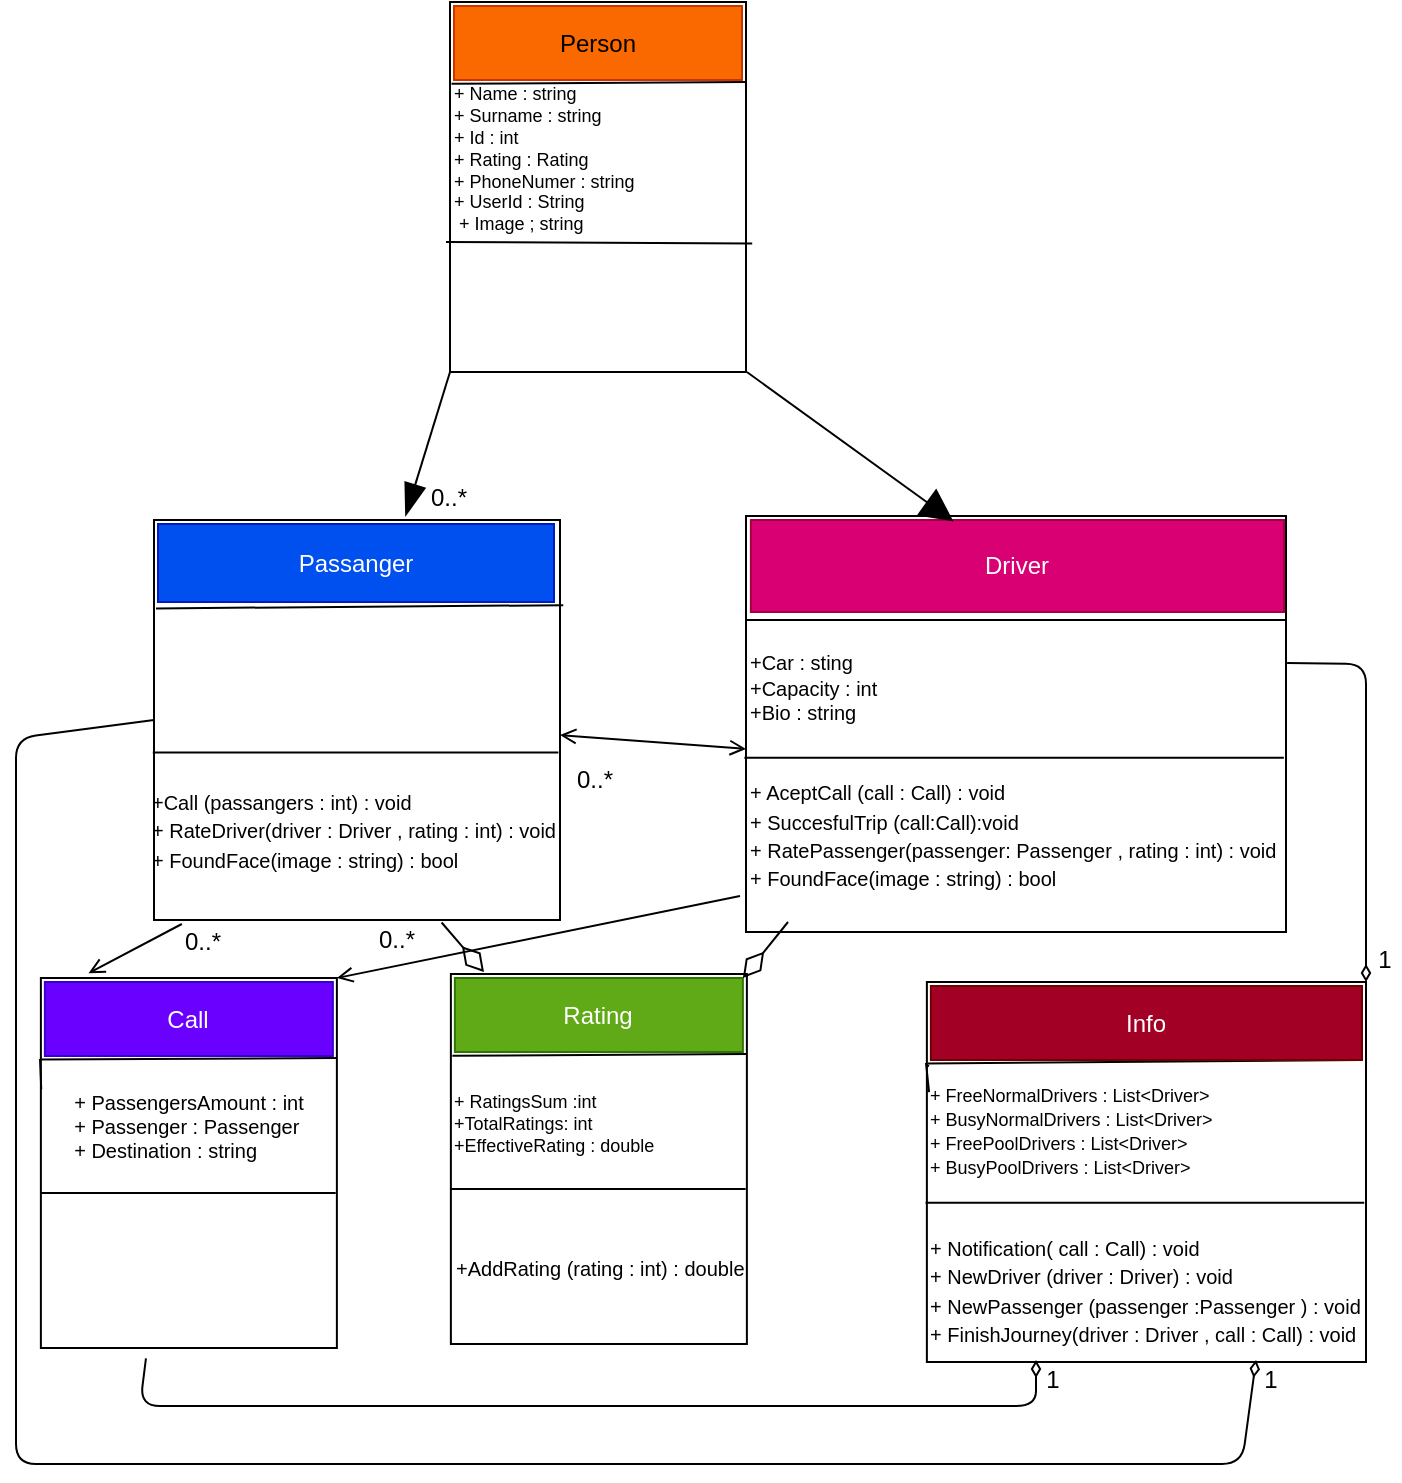<mxfile>
    <diagram id="h2ausnnGMONv08gCMSYq" name="Página-1">
        <mxGraphModel dx="1031" dy="432" grid="0" gridSize="10" guides="1" tooltips="1" connect="1" arrows="1" fold="1" page="0" pageScale="1" pageWidth="827" pageHeight="1169" math="0" shadow="0">
            <root>
                <mxCell id="0"/>
                <mxCell id="1" parent="0"/>
                <mxCell id="-Rs1106N0qgLvqjzAEud-1" value="&lt;div style=&quot;text-align: left;&quot;&gt;&lt;br&gt;&lt;/div&gt;" style="rounded=0;whiteSpace=wrap;html=1;hachureGap=4;gradientColor=none;fillColor=default;" parent="1" vertex="1">
                    <mxGeometry x="131" y="140" width="148" height="185" as="geometry"/>
                </mxCell>
                <mxCell id="-Rs1106N0qgLvqjzAEud-7" value="" style="edgeStyle=none;orthogonalLoop=1;jettySize=auto;html=1;rounded=0;endArrow=none;startSize=14;endSize=14;sourcePerimeterSpacing=8;targetPerimeterSpacing=8;curved=1;entryX=0;entryY=1;entryDx=0;entryDy=0;endFill=0;exitX=0.625;exitY=-0.1;exitDx=0;exitDy=0;exitPerimeter=0;startArrow=blockThin;startFill=1;" parent="1" source="2NP4AydjIx5wnO26K9SO-3" target="-Rs1106N0qgLvqjzAEud-1" edge="1">
                    <mxGeometry width="120" relative="1" as="geometry">
                        <mxPoint x="44" y="394" as="sourcePoint"/>
                        <mxPoint x="85" y="285" as="targetPoint"/>
                        <Array as="points"/>
                    </mxGeometry>
                </mxCell>
                <mxCell id="-Rs1106N0qgLvqjzAEud-8" value="" style="edgeStyle=none;orthogonalLoop=1;jettySize=auto;html=1;rounded=0;endArrow=none;startSize=14;endSize=14;sourcePerimeterSpacing=8;targetPerimeterSpacing=8;curved=1;endFill=0;exitX=0.005;exitY=0.221;exitDx=0;exitDy=0;exitPerimeter=0;" parent="1" source="-Rs1106N0qgLvqjzAEud-1" edge="1">
                    <mxGeometry width="120" relative="1" as="geometry">
                        <mxPoint x="107" y="182" as="sourcePoint"/>
                        <mxPoint x="279" y="180" as="targetPoint"/>
                        <Array as="points"/>
                    </mxGeometry>
                </mxCell>
                <mxCell id="-Rs1106N0qgLvqjzAEud-9" value="Person" style="text;strokeColor=#C73500;fillColor=#fa6800;html=1;align=center;verticalAlign=middle;whiteSpace=wrap;rounded=0;hachureGap=4;fontColor=#000000;" parent="1" vertex="1">
                    <mxGeometry x="133" y="142" width="144" height="37" as="geometry"/>
                </mxCell>
                <mxCell id="-Rs1106N0qgLvqjzAEud-10" value="" style="edgeStyle=none;orthogonalLoop=1;jettySize=auto;html=1;rounded=0;endArrow=none;endFill=0;startSize=14;endSize=14;sourcePerimeterSpacing=8;targetPerimeterSpacing=8;curved=1;entryX=1.021;entryY=0.653;entryDx=0;entryDy=0;entryPerimeter=0;" parent="1" target="-Rs1106N0qgLvqjzAEud-1" edge="1">
                    <mxGeometry width="120" relative="1" as="geometry">
                        <mxPoint x="129" y="260" as="sourcePoint"/>
                        <mxPoint x="251" y="254" as="targetPoint"/>
                        <Array as="points"/>
                    </mxGeometry>
                </mxCell>
                <mxCell id="11" value="" style="edgeStyle=none;html=1;startArrow=open;startFill=0;endArrow=open;endFill=0;" edge="1" parent="1" source="2NP4AydjIx5wnO26K9SO-1" target="00fC73_3xEAyOy2aGItD-14">
                    <mxGeometry relative="1" as="geometry"/>
                </mxCell>
                <mxCell id="2NP4AydjIx5wnO26K9SO-1" value="" style="rounded=0;whiteSpace=wrap;html=1;hachureGap=4;gradientColor=none;fillColor=default;" parent="1" vertex="1">
                    <mxGeometry x="-17" y="399" width="203" height="200" as="geometry"/>
                </mxCell>
                <mxCell id="2NP4AydjIx5wnO26K9SO-2" value="" style="edgeStyle=none;orthogonalLoop=1;jettySize=auto;html=1;rounded=0;endArrow=none;startSize=14;endSize=14;sourcePerimeterSpacing=8;targetPerimeterSpacing=8;curved=1;endFill=0;exitX=0.005;exitY=0.221;exitDx=0;exitDy=0;exitPerimeter=0;entryX=1.008;entryY=0.213;entryDx=0;entryDy=0;entryPerimeter=0;" parent="1" source="2NP4AydjIx5wnO26K9SO-1" edge="1" target="2NP4AydjIx5wnO26K9SO-1">
                    <mxGeometry width="120" relative="1" as="geometry">
                        <mxPoint x="-41" y="441" as="sourcePoint"/>
                        <mxPoint x="171" y="443" as="targetPoint"/>
                        <Array as="points"/>
                    </mxGeometry>
                </mxCell>
                <mxCell id="2NP4AydjIx5wnO26K9SO-3" value="Passanger" style="text;strokeColor=#001DBC;fillColor=#0050ef;html=1;align=center;verticalAlign=middle;whiteSpace=wrap;rounded=0;hachureGap=4;fontColor=#ffffff;" parent="1" vertex="1">
                    <mxGeometry x="-15" y="401" width="198" height="39" as="geometry"/>
                </mxCell>
                <mxCell id="2NP4AydjIx5wnO26K9SO-4" value="" style="edgeStyle=none;orthogonalLoop=1;jettySize=auto;html=1;rounded=0;endArrow=none;endFill=0;startSize=14;endSize=14;sourcePerimeterSpacing=8;targetPerimeterSpacing=8;curved=1;exitX=-0.003;exitY=0.581;exitDx=0;exitDy=0;exitPerimeter=0;entryX=0.996;entryY=0.581;entryDx=0;entryDy=0;entryPerimeter=0;" parent="1" source="2NP4AydjIx5wnO26K9SO-1" target="2NP4AydjIx5wnO26K9SO-1" edge="1">
                    <mxGeometry width="120" relative="1" as="geometry">
                        <mxPoint x="-17.0" y="513" as="sourcePoint"/>
                        <mxPoint x="103" y="513" as="targetPoint"/>
                        <Array as="points"/>
                    </mxGeometry>
                </mxCell>
                <mxCell id="2NP4AydjIx5wnO26K9SO-5" value="" style="rounded=0;whiteSpace=wrap;html=1;hachureGap=4;gradientColor=none;fillColor=default;align=left;" parent="1" vertex="1">
                    <mxGeometry x="279" y="397" width="270" height="208" as="geometry"/>
                </mxCell>
                <mxCell id="2NP4AydjIx5wnO26K9SO-6" value="" style="edgeStyle=none;orthogonalLoop=1;jettySize=auto;html=1;rounded=0;endArrow=none;startSize=14;endSize=14;targetPerimeterSpacing=8;curved=1;endFill=0;exitX=0;exitY=0.25;exitDx=0;exitDy=0;startArrow=none;entryX=1;entryY=0.25;entryDx=0;entryDy=0;" parent="1" source="2NP4AydjIx5wnO26K9SO-5" edge="1" target="2NP4AydjIx5wnO26K9SO-5">
                    <mxGeometry width="120" relative="1" as="geometry">
                        <mxPoint x="293.742" y="439.785" as="sourcePoint"/>
                        <mxPoint x="427.44" y="437" as="targetPoint"/>
                        <Array as="points"/>
                    </mxGeometry>
                </mxCell>
                <mxCell id="2NP4AydjIx5wnO26K9SO-7" value="Driver" style="text;strokeColor=#A50040;fillColor=#d80073;html=1;align=center;verticalAlign=middle;whiteSpace=wrap;rounded=0;hachureGap=4;fontColor=#ffffff;" parent="1" vertex="1">
                    <mxGeometry x="281.44" y="399" width="266.56" height="46" as="geometry"/>
                </mxCell>
                <mxCell id="2NP4AydjIx5wnO26K9SO-8" value="" style="edgeStyle=none;orthogonalLoop=1;jettySize=auto;html=1;rounded=0;endArrow=none;endFill=0;startSize=14;endSize=14;sourcePerimeterSpacing=8;targetPerimeterSpacing=8;curved=1;exitX=-0.003;exitY=0.581;exitDx=0;exitDy=0;exitPerimeter=0;entryX=0.996;entryY=0.581;entryDx=0;entryDy=0;entryPerimeter=0;" parent="1" source="2NP4AydjIx5wnO26K9SO-5" target="2NP4AydjIx5wnO26K9SO-5" edge="1">
                    <mxGeometry width="120" relative="1" as="geometry">
                        <mxPoint x="279.44" y="511" as="sourcePoint"/>
                        <mxPoint x="399.44" y="511" as="targetPoint"/>
                        <Array as="points"/>
                    </mxGeometry>
                </mxCell>
                <mxCell id="2NP4AydjIx5wnO26K9SO-9" value="" style="edgeStyle=none;orthogonalLoop=1;jettySize=auto;html=1;rounded=0;endArrow=none;startSize=14;endSize=14;sourcePerimeterSpacing=8;targetPerimeterSpacing=8;curved=1;entryX=0;entryY=1;entryDx=0;entryDy=0;endFill=0;exitX=0.38;exitY=0.015;exitDx=0;exitDy=0;exitPerimeter=0;startArrow=block;startFill=1;" parent="1" source="2NP4AydjIx5wnO26K9SO-7" edge="1">
                    <mxGeometry width="120" relative="1" as="geometry">
                        <mxPoint x="326" y="393" as="sourcePoint"/>
                        <mxPoint x="279.44" y="325.0" as="targetPoint"/>
                        <Array as="points"/>
                    </mxGeometry>
                </mxCell>
                <mxCell id="2NP4AydjIx5wnO26K9SO-11" value="&lt;div style=&quot;font-size: 9px&quot;&gt;&lt;font style=&quot;font-size: 9px&quot;&gt;+ Name : string&lt;/font&gt;&lt;/div&gt;&lt;div style=&quot;font-size: 9px&quot;&gt;&lt;span&gt;&lt;font style=&quot;font-size: 9px&quot;&gt;+ Surname : string&lt;/font&gt;&lt;/span&gt;&lt;/div&gt;&lt;div style=&quot;font-size: 9px&quot;&gt;&lt;span&gt;&lt;font style=&quot;font-size: 9px&quot;&gt;+ Id : int&lt;/font&gt;&lt;/span&gt;&lt;/div&gt;&lt;div style=&quot;font-size: 9px&quot;&gt;&lt;span&gt;&lt;font style=&quot;font-size: 9px&quot;&gt;+ Rating : Rating&lt;/font&gt;&lt;/span&gt;&lt;/div&gt;&lt;div style=&quot;font-size: 9px&quot;&gt;&lt;font style=&quot;font-size: 9px&quot;&gt;+ PhoneNumer : string&lt;/font&gt;&lt;/div&gt;&lt;div style=&quot;font-size: 9px&quot;&gt;&lt;font style=&quot;font-size: 9px&quot;&gt;+ UserId : String&lt;/font&gt;&lt;/div&gt;&lt;div style=&quot;font-size: 9px&quot;&gt;&lt;font style=&quot;font-size: 9px&quot;&gt;&amp;nbsp;+ Image ; string&lt;/font&gt;&lt;/div&gt;&lt;div style=&quot;font-size: 9px&quot;&gt;&lt;font style=&quot;font-size: 9px&quot;&gt;&lt;br&gt;&lt;/font&gt;&lt;/div&gt;" style="text;html=1;strokeColor=none;fillColor=none;align=left;verticalAlign=middle;whiteSpace=wrap;rounded=0;" parent="1" vertex="1">
                    <mxGeometry x="131.44" y="184" width="147" height="79" as="geometry"/>
                </mxCell>
                <mxCell id="2NP4AydjIx5wnO26K9SO-12" value="" style="rounded=0;whiteSpace=wrap;html=1;hachureGap=4;gradientColor=none;fillColor=default;" parent="1" vertex="1">
                    <mxGeometry x="131.44" y="626" width="148" height="185" as="geometry"/>
                </mxCell>
                <mxCell id="2NP4AydjIx5wnO26K9SO-13" value="" style="edgeStyle=none;orthogonalLoop=1;jettySize=auto;html=1;rounded=0;endArrow=none;startSize=14;endSize=14;sourcePerimeterSpacing=8;targetPerimeterSpacing=8;curved=1;endFill=0;exitX=0.005;exitY=0.221;exitDx=0;exitDy=0;exitPerimeter=0;" parent="1" source="2NP4AydjIx5wnO26K9SO-12" edge="1">
                    <mxGeometry width="120" relative="1" as="geometry">
                        <mxPoint x="107.44" y="668" as="sourcePoint"/>
                        <mxPoint x="279.44" y="666" as="targetPoint"/>
                        <Array as="points"/>
                    </mxGeometry>
                </mxCell>
                <mxCell id="2NP4AydjIx5wnO26K9SO-14" value="Rating" style="text;strokeColor=#2D7600;fillColor=#60a917;html=1;align=center;verticalAlign=middle;whiteSpace=wrap;rounded=0;hachureGap=4;fontColor=#ffffff;" parent="1" vertex="1">
                    <mxGeometry x="133.44" y="628" width="144" height="37" as="geometry"/>
                </mxCell>
                <mxCell id="2NP4AydjIx5wnO26K9SO-15" value="" style="edgeStyle=none;orthogonalLoop=1;jettySize=auto;html=1;rounded=0;endArrow=none;endFill=0;startSize=14;endSize=14;sourcePerimeterSpacing=8;targetPerimeterSpacing=8;curved=1;exitX=-0.003;exitY=0.581;exitDx=0;exitDy=0;exitPerimeter=0;entryX=0.996;entryY=0.581;entryDx=0;entryDy=0;entryPerimeter=0;" parent="1" source="2NP4AydjIx5wnO26K9SO-12" target="2NP4AydjIx5wnO26K9SO-12" edge="1">
                    <mxGeometry width="120" relative="1" as="geometry">
                        <mxPoint x="131.44" y="740" as="sourcePoint"/>
                        <mxPoint x="251.44" y="740" as="targetPoint"/>
                        <Array as="points"/>
                    </mxGeometry>
                </mxCell>
                <mxCell id="2NP4AydjIx5wnO26K9SO-18" value="" style="edgeStyle=none;orthogonalLoop=1;jettySize=auto;html=1;rounded=0;endArrow=diamondThin;startSize=14;endSize=14;sourcePerimeterSpacing=8;targetPerimeterSpacing=8;curved=1;endFill=0;exitX=0.686;exitY=0.992;exitDx=0;exitDy=0;exitPerimeter=0;startArrow=none;startFill=0;" parent="1" edge="1" source="00fC73_3xEAyOy2aGItD-5">
                    <mxGeometry width="120" relative="1" as="geometry">
                        <mxPoint x="130" y="606" as="sourcePoint"/>
                        <mxPoint x="148" y="625" as="targetPoint"/>
                        <Array as="points"/>
                    </mxGeometry>
                </mxCell>
                <mxCell id="2NP4AydjIx5wnO26K9SO-19" value="" style="edgeStyle=none;orthogonalLoop=1;jettySize=auto;html=1;rounded=0;endArrow=diamondThin;startSize=14;endSize=14;sourcePerimeterSpacing=8;targetPerimeterSpacing=8;curved=1;endFill=0;entryX=1;entryY=0;entryDx=0;entryDy=0;" parent="1" target="2NP4AydjIx5wnO26K9SO-14" edge="1">
                    <mxGeometry width="120" relative="1" as="geometry">
                        <mxPoint x="300" y="600" as="sourcePoint"/>
                        <mxPoint x="348" y="620.7" as="targetPoint"/>
                        <Array as="points"/>
                    </mxGeometry>
                </mxCell>
                <mxCell id="17" style="edgeStyle=none;html=1;startArrow=none;startFill=0;endArrow=open;endFill=0;entryX=0.161;entryY=-0.013;entryDx=0;entryDy=0;entryPerimeter=0;" edge="1" parent="1" source="00fC73_3xEAyOy2aGItD-5" target="2">
                    <mxGeometry relative="1" as="geometry">
                        <mxPoint x="-49.667" y="620.889" as="targetPoint"/>
                    </mxGeometry>
                </mxCell>
                <mxCell id="00fC73_3xEAyOy2aGItD-5" value="&lt;div&gt;&lt;font style=&quot;font-size: 10px&quot;&gt;+Call (passangers : int) : void&lt;/font&gt;&lt;/div&gt;&lt;div&gt;&lt;font style=&quot;font-size: 10px&quot;&gt;+ RateDriver(driver : Driver , rating : int) : void&lt;/font&gt;&lt;/div&gt;&lt;div&gt;&lt;font style=&quot;font-size: 10px&quot;&gt;+ FoundFace(image : string) : bool&lt;/font&gt;&lt;/div&gt;" style="text;html=1;strokeColor=none;fillColor=none;align=left;verticalAlign=middle;whiteSpace=wrap;rounded=0;" parent="1" vertex="1">
                    <mxGeometry x="-20" y="506" width="214" height="95" as="geometry"/>
                </mxCell>
                <mxCell id="00fC73_3xEAyOy2aGItD-8" value="&lt;div style=&quot;font-size: 9px&quot;&gt;&lt;font style=&quot;font-size: 9px&quot;&gt;+ RatingsSum :int&lt;/font&gt;&lt;/div&gt;&lt;div style=&quot;font-size: 9px&quot;&gt;&lt;font style=&quot;font-size: 9px&quot;&gt;+TotalRatings: int&amp;nbsp;&lt;/font&gt;&lt;/div&gt;&lt;div style=&quot;font-size: 9px&quot;&gt;&lt;font style=&quot;font-size: 9px&quot;&gt;+EffectiveRating : double&lt;/font&gt;&lt;/div&gt;" style="text;html=1;strokeColor=none;fillColor=none;align=left;verticalAlign=middle;whiteSpace=wrap;rounded=0;" parent="1" vertex="1">
                    <mxGeometry x="131" y="668" width="150" height="65" as="geometry"/>
                </mxCell>
                <mxCell id="00fC73_3xEAyOy2aGItD-13" value="+AddRating (rating : int) : double" style="text;html=1;strokeColor=none;fillColor=none;align=left;verticalAlign=middle;whiteSpace=wrap;rounded=0;fontSize=10;" parent="1" vertex="1">
                    <mxGeometry x="132" y="735" width="149" height="75" as="geometry"/>
                </mxCell>
                <mxCell id="00fC73_3xEAyOy2aGItD-14" value="&lt;div&gt;&lt;span style=&quot;font-size: 10px&quot;&gt;+Car : sting&amp;nbsp;&lt;/span&gt;&lt;br&gt;&lt;/div&gt;&lt;div&gt;&lt;font style=&quot;font-size: 10px&quot;&gt;&lt;div&gt;+Capacity : int&lt;/div&gt;&lt;div&gt;+Bio : string&lt;/div&gt;&lt;div&gt;&lt;br style=&quot;font-size: 12px&quot;&gt;&lt;/div&gt;&lt;/font&gt;&lt;/div&gt;&lt;div&gt;&lt;font style=&quot;font-size: 10px&quot;&gt;&lt;br&gt;&lt;/font&gt;&lt;/div&gt;&lt;div&gt;&lt;font style=&quot;font-size: 10px&quot;&gt;+ AceptCall (call : Call) : void&lt;/font&gt;&lt;/div&gt;&lt;div&gt;&lt;font style=&quot;font-size: 10px&quot;&gt;+ SuccesfulTrip (call:Call):void&lt;/font&gt;&lt;/div&gt;&lt;span style=&quot;font-size: 10px&quot;&gt;+ RatePassenger(passenger: Passenger , rating : int) : void&lt;br&gt;&lt;/span&gt;&lt;span style=&quot;font-size: 10px&quot;&gt;+ FoundFace(image : string) : bool&lt;/span&gt;" style="text;html=1;strokeColor=none;fillColor=none;align=left;verticalAlign=middle;whiteSpace=wrap;rounded=0;" parent="1" vertex="1">
                    <mxGeometry x="279" y="447" width="270" height="153" as="geometry"/>
                </mxCell>
                <mxCell id="18" style="edgeStyle=none;html=1;exitX=1;exitY=0;exitDx=0;exitDy=0;entryX=1.002;entryY=0.154;entryDx=0;entryDy=0;entryPerimeter=0;startArrow=diamondThin;startFill=0;endArrow=none;endFill=0;" edge="1" parent="1" source="00fC73_3xEAyOy2aGItD-16" target="00fC73_3xEAyOy2aGItD-14">
                    <mxGeometry relative="1" as="geometry">
                        <Array as="points">
                            <mxPoint x="589" y="471"/>
                        </Array>
                    </mxGeometry>
                </mxCell>
                <mxCell id="00fC73_3xEAyOy2aGItD-16" value="" style="rounded=0;whiteSpace=wrap;html=1;hachureGap=4;gradientColor=none;fillColor=default;" parent="1" vertex="1">
                    <mxGeometry x="369.44" y="630" width="219.56" height="190" as="geometry"/>
                </mxCell>
                <mxCell id="00fC73_3xEAyOy2aGItD-17" value="" style="edgeStyle=none;orthogonalLoop=1;jettySize=auto;html=1;rounded=0;endArrow=none;startSize=14;endSize=14;targetPerimeterSpacing=8;curved=1;endFill=0;exitX=0.005;exitY=0.221;exitDx=0;exitDy=0;exitPerimeter=0;startArrow=none;entryX=1;entryY=1;entryDx=0;entryDy=0;" parent="1" edge="1" target="00fC73_3xEAyOy2aGItD-18">
                    <mxGeometry width="120" relative="1" as="geometry">
                        <mxPoint x="369.742" y="670.785" as="sourcePoint"/>
                        <mxPoint x="517.44" y="670" as="targetPoint"/>
                        <Array as="points"/>
                    </mxGeometry>
                </mxCell>
                <mxCell id="00fC73_3xEAyOy2aGItD-18" value="Info" style="text;strokeColor=#6F0000;fillColor=#a20025;html=1;align=center;verticalAlign=middle;whiteSpace=wrap;rounded=0;hachureGap=4;fontColor=#ffffff;" parent="1" vertex="1">
                    <mxGeometry x="371.44" y="632" width="215.56" height="37" as="geometry"/>
                </mxCell>
                <mxCell id="00fC73_3xEAyOy2aGItD-19" value="" style="edgeStyle=none;orthogonalLoop=1;jettySize=auto;html=1;rounded=0;endArrow=none;endFill=0;startSize=14;endSize=14;sourcePerimeterSpacing=8;targetPerimeterSpacing=8;curved=1;exitX=-0.003;exitY=0.581;exitDx=0;exitDy=0;exitPerimeter=0;entryX=0.996;entryY=0.581;entryDx=0;entryDy=0;entryPerimeter=0;" parent="1" source="00fC73_3xEAyOy2aGItD-16" target="00fC73_3xEAyOy2aGItD-16" edge="1">
                    <mxGeometry width="120" relative="1" as="geometry">
                        <mxPoint x="369.44" y="744" as="sourcePoint"/>
                        <mxPoint x="489.44" y="744" as="targetPoint"/>
                        <Array as="points"/>
                    </mxGeometry>
                </mxCell>
                <mxCell id="00fC73_3xEAyOy2aGItD-21" value="" style="edgeStyle=none;orthogonalLoop=1;jettySize=auto;html=1;rounded=0;endArrow=none;startSize=14;endSize=14;curved=1;endFill=0;exitX=0.005;exitY=0.221;exitDx=0;exitDy=0;exitPerimeter=0;startArrow=none;" parent="1" source="00fC73_3xEAyOy2aGItD-23" edge="1">
                    <mxGeometry width="120" relative="1" as="geometry">
                        <mxPoint x="370.18" y="670.885" as="sourcePoint"/>
                        <mxPoint x="369" y="670.503" as="targetPoint"/>
                        <Array as="points"/>
                    </mxGeometry>
                </mxCell>
                <mxCell id="19" style="edgeStyle=none;html=1;exitX=0.25;exitY=1;exitDx=0;exitDy=0;startArrow=diamondThin;startFill=0;endArrow=none;endFill=0;entryX=0.355;entryY=1.028;entryDx=0;entryDy=0;entryPerimeter=0;" edge="1" parent="1" source="00fC73_3xEAyOy2aGItD-22" target="2">
                    <mxGeometry relative="1" as="geometry">
                        <mxPoint x="-23.593" y="818.815" as="targetPoint"/>
                        <Array as="points">
                            <mxPoint x="424" y="842"/>
                            <mxPoint x="-24" y="842"/>
                        </Array>
                    </mxGeometry>
                </mxCell>
                <mxCell id="20" style="edgeStyle=none;html=1;exitX=0.75;exitY=1;exitDx=0;exitDy=0;entryX=0;entryY=0.5;entryDx=0;entryDy=0;startArrow=diamondThin;startFill=0;endArrow=none;endFill=0;" edge="1" parent="1" source="00fC73_3xEAyOy2aGItD-22" target="2NP4AydjIx5wnO26K9SO-1">
                    <mxGeometry relative="1" as="geometry">
                        <Array as="points">
                            <mxPoint x="527" y="871"/>
                            <mxPoint x="-86" y="871"/>
                            <mxPoint x="-86" y="508"/>
                        </Array>
                    </mxGeometry>
                </mxCell>
                <mxCell id="00fC73_3xEAyOy2aGItD-22" value="&lt;span style=&quot;font-size: 10px&quot;&gt;+ Notification( call : Call) : void&lt;br&gt;+ NewDriver (driver : Driver) : void&lt;br&gt;&lt;/span&gt;&lt;span style=&quot;font-size: 10px&quot;&gt;+ NewPassenger (passenger :Passenger ) : void&lt;/span&gt;&lt;span style=&quot;font-size: 10px&quot;&gt;&lt;br&gt;+ FinishJourney(driver : Driver , call : Call) : void&lt;br&gt;&lt;/span&gt;" style="text;html=1;strokeColor=none;fillColor=none;align=left;verticalAlign=middle;whiteSpace=wrap;rounded=0;" parent="1" vertex="1">
                    <mxGeometry x="369" y="748" width="220" height="71" as="geometry"/>
                </mxCell>
                <mxCell id="00fC73_3xEAyOy2aGItD-23" value="&lt;font style=&quot;font-size: 9px&quot;&gt;+ FreeNormalDrivers : List&amp;lt;Driver&amp;gt;&lt;br&gt;+ BusyNormalDrivers : List&amp;lt;Driver&amp;gt;&lt;br&gt;+ FreePoolDrivers : List&amp;lt;Driver&amp;gt;&lt;br&gt;+ BusyPoolDrivers : List&amp;lt;Driver&amp;gt;&lt;br&gt;&lt;/font&gt;" style="text;html=1;strokeColor=none;fillColor=none;align=left;verticalAlign=middle;whiteSpace=wrap;rounded=0;fontSize=10;" parent="1" vertex="1">
                    <mxGeometry x="369.44" y="670" width="220.56" height="68" as="geometry"/>
                </mxCell>
                <mxCell id="00fC73_3xEAyOy2aGItD-24" value="" style="edgeStyle=none;orthogonalLoop=1;jettySize=auto;html=1;rounded=0;endArrow=none;startSize=14;endSize=14;sourcePerimeterSpacing=8;curved=1;endFill=0;exitX=0.005;exitY=0.221;exitDx=0;exitDy=0;exitPerimeter=0;" parent="1" source="00fC73_3xEAyOy2aGItD-16" target="00fC73_3xEAyOy2aGItD-23" edge="1">
                    <mxGeometry width="120" relative="1" as="geometry">
                        <mxPoint x="370.18" y="670.885" as="sourcePoint"/>
                        <mxPoint x="369" y="670.503" as="targetPoint"/>
                        <Array as="points"/>
                    </mxGeometry>
                </mxCell>
                <mxCell id="16" style="edgeStyle=none;html=1;exitX=1;exitY=0;exitDx=0;exitDy=0;endArrow=none;endFill=0;startArrow=open;startFill=0;" edge="1" parent="1" source="2">
                    <mxGeometry relative="1" as="geometry">
                        <mxPoint x="276" y="587" as="targetPoint"/>
                    </mxGeometry>
                </mxCell>
                <mxCell id="2" value="" style="rounded=0;whiteSpace=wrap;html=1;hachureGap=4;gradientColor=none;fillColor=default;" parent="1" vertex="1">
                    <mxGeometry x="-73.56" y="628" width="148" height="185" as="geometry"/>
                </mxCell>
                <mxCell id="3" value="" style="edgeStyle=none;orthogonalLoop=1;jettySize=auto;html=1;rounded=0;endArrow=none;startSize=14;endSize=14;targetPerimeterSpacing=8;curved=1;endFill=0;exitX=0.005;exitY=0.221;exitDx=0;exitDy=0;exitPerimeter=0;startArrow=none;" parent="1" edge="1">
                    <mxGeometry width="120" relative="1" as="geometry">
                        <mxPoint x="-73.258" y="668.785" as="sourcePoint"/>
                        <mxPoint x="74.44" y="668" as="targetPoint"/>
                        <Array as="points"/>
                    </mxGeometry>
                </mxCell>
                <mxCell id="4" value="Call" style="text;strokeColor=#3700CC;fillColor=#6a00ff;html=1;align=center;verticalAlign=middle;whiteSpace=wrap;rounded=0;hachureGap=4;fontColor=#ffffff;" parent="1" vertex="1">
                    <mxGeometry x="-71.56" y="630" width="144" height="37" as="geometry"/>
                </mxCell>
                <mxCell id="5" value="" style="edgeStyle=none;orthogonalLoop=1;jettySize=auto;html=1;rounded=0;endArrow=none;endFill=0;startSize=14;endSize=14;sourcePerimeterSpacing=8;targetPerimeterSpacing=8;curved=1;exitX=-0.003;exitY=0.581;exitDx=0;exitDy=0;exitPerimeter=0;entryX=0.996;entryY=0.581;entryDx=0;entryDy=0;entryPerimeter=0;" parent="1" source="2" target="2" edge="1">
                    <mxGeometry width="120" relative="1" as="geometry">
                        <mxPoint x="-73.56" y="742" as="sourcePoint"/>
                        <mxPoint x="46.44" y="742" as="targetPoint"/>
                        <Array as="points"/>
                    </mxGeometry>
                </mxCell>
                <mxCell id="6" value="" style="edgeStyle=none;orthogonalLoop=1;jettySize=auto;html=1;rounded=0;endArrow=none;startSize=14;endSize=14;curved=1;endFill=0;exitX=0.005;exitY=0.221;exitDx=0;exitDy=0;exitPerimeter=0;startArrow=none;" parent="1" source="8" edge="1">
                    <mxGeometry width="120" relative="1" as="geometry">
                        <mxPoint x="-72.82" y="668.885" as="sourcePoint"/>
                        <mxPoint x="-74" y="668.503" as="targetPoint"/>
                        <Array as="points"/>
                    </mxGeometry>
                </mxCell>
                <mxCell id="8" value="&lt;div style=&quot;text-align: left&quot;&gt;&lt;span&gt;+ PassengersAmount : int&lt;/span&gt;&lt;/div&gt;&lt;div style=&quot;text-align: left&quot;&gt;&lt;span&gt;+ Passenger : Passenger&lt;/span&gt;&lt;/div&gt;&lt;div style=&quot;text-align: left&quot;&gt;&lt;span&gt;+ Destination : string&lt;/span&gt;&lt;/div&gt;" style="text;html=1;strokeColor=none;fillColor=none;align=center;verticalAlign=middle;whiteSpace=wrap;rounded=0;fontSize=10;" parent="1" vertex="1">
                    <mxGeometry x="-74.12" y="669" width="148.56" height="66" as="geometry"/>
                </mxCell>
                <mxCell id="9" value="" style="edgeStyle=none;orthogonalLoop=1;jettySize=auto;html=1;rounded=0;endArrow=none;startSize=14;endSize=14;sourcePerimeterSpacing=8;curved=1;endFill=0;exitX=0.005;exitY=0.221;exitDx=0;exitDy=0;exitPerimeter=0;" parent="1" source="2" target="8" edge="1">
                    <mxGeometry width="120" relative="1" as="geometry">
                        <mxPoint x="-72.82" y="668.885" as="sourcePoint"/>
                        <mxPoint x="-74" y="668.503" as="targetPoint"/>
                        <Array as="points"/>
                    </mxGeometry>
                </mxCell>
                <mxCell id="21" value="1" style="text;html=1;align=center;verticalAlign=middle;resizable=0;points=[];autosize=1;strokeColor=none;fillColor=none;" vertex="1" parent="1">
                    <mxGeometry x="423" y="820" width="17" height="18" as="geometry"/>
                </mxCell>
                <mxCell id="22" value="1" style="text;html=1;align=center;verticalAlign=middle;resizable=0;points=[];autosize=1;strokeColor=none;fillColor=none;" vertex="1" parent="1">
                    <mxGeometry x="532" y="820" width="17" height="18" as="geometry"/>
                </mxCell>
                <mxCell id="23" value="1" style="text;html=1;align=center;verticalAlign=middle;resizable=0;points=[];autosize=1;strokeColor=none;fillColor=none;" vertex="1" parent="1">
                    <mxGeometry x="589" y="610" width="17" height="18" as="geometry"/>
                </mxCell>
                <mxCell id="24" value="0..*" style="text;html=1;align=center;verticalAlign=middle;resizable=0;points=[];autosize=1;strokeColor=none;fillColor=none;" vertex="1" parent="1">
                    <mxGeometry x="189" y="520" width="28" height="18" as="geometry"/>
                </mxCell>
                <mxCell id="25" value="0..*" style="text;html=1;align=center;verticalAlign=middle;resizable=0;points=[];autosize=1;strokeColor=none;fillColor=none;" vertex="1" parent="1">
                    <mxGeometry x="116" y="379" width="28" height="18" as="geometry"/>
                </mxCell>
                <mxCell id="26" value="0..*" style="text;html=1;align=center;verticalAlign=middle;resizable=0;points=[];autosize=1;strokeColor=none;fillColor=none;" vertex="1" parent="1">
                    <mxGeometry x="-7" y="601" width="28" height="18" as="geometry"/>
                </mxCell>
                <mxCell id="27" value="0..*" style="text;html=1;align=center;verticalAlign=middle;resizable=0;points=[];autosize=1;strokeColor=none;fillColor=none;" vertex="1" parent="1">
                    <mxGeometry x="90" y="600" width="28" height="18" as="geometry"/>
                </mxCell>
            </root>
        </mxGraphModel>
    </diagram>
</mxfile>